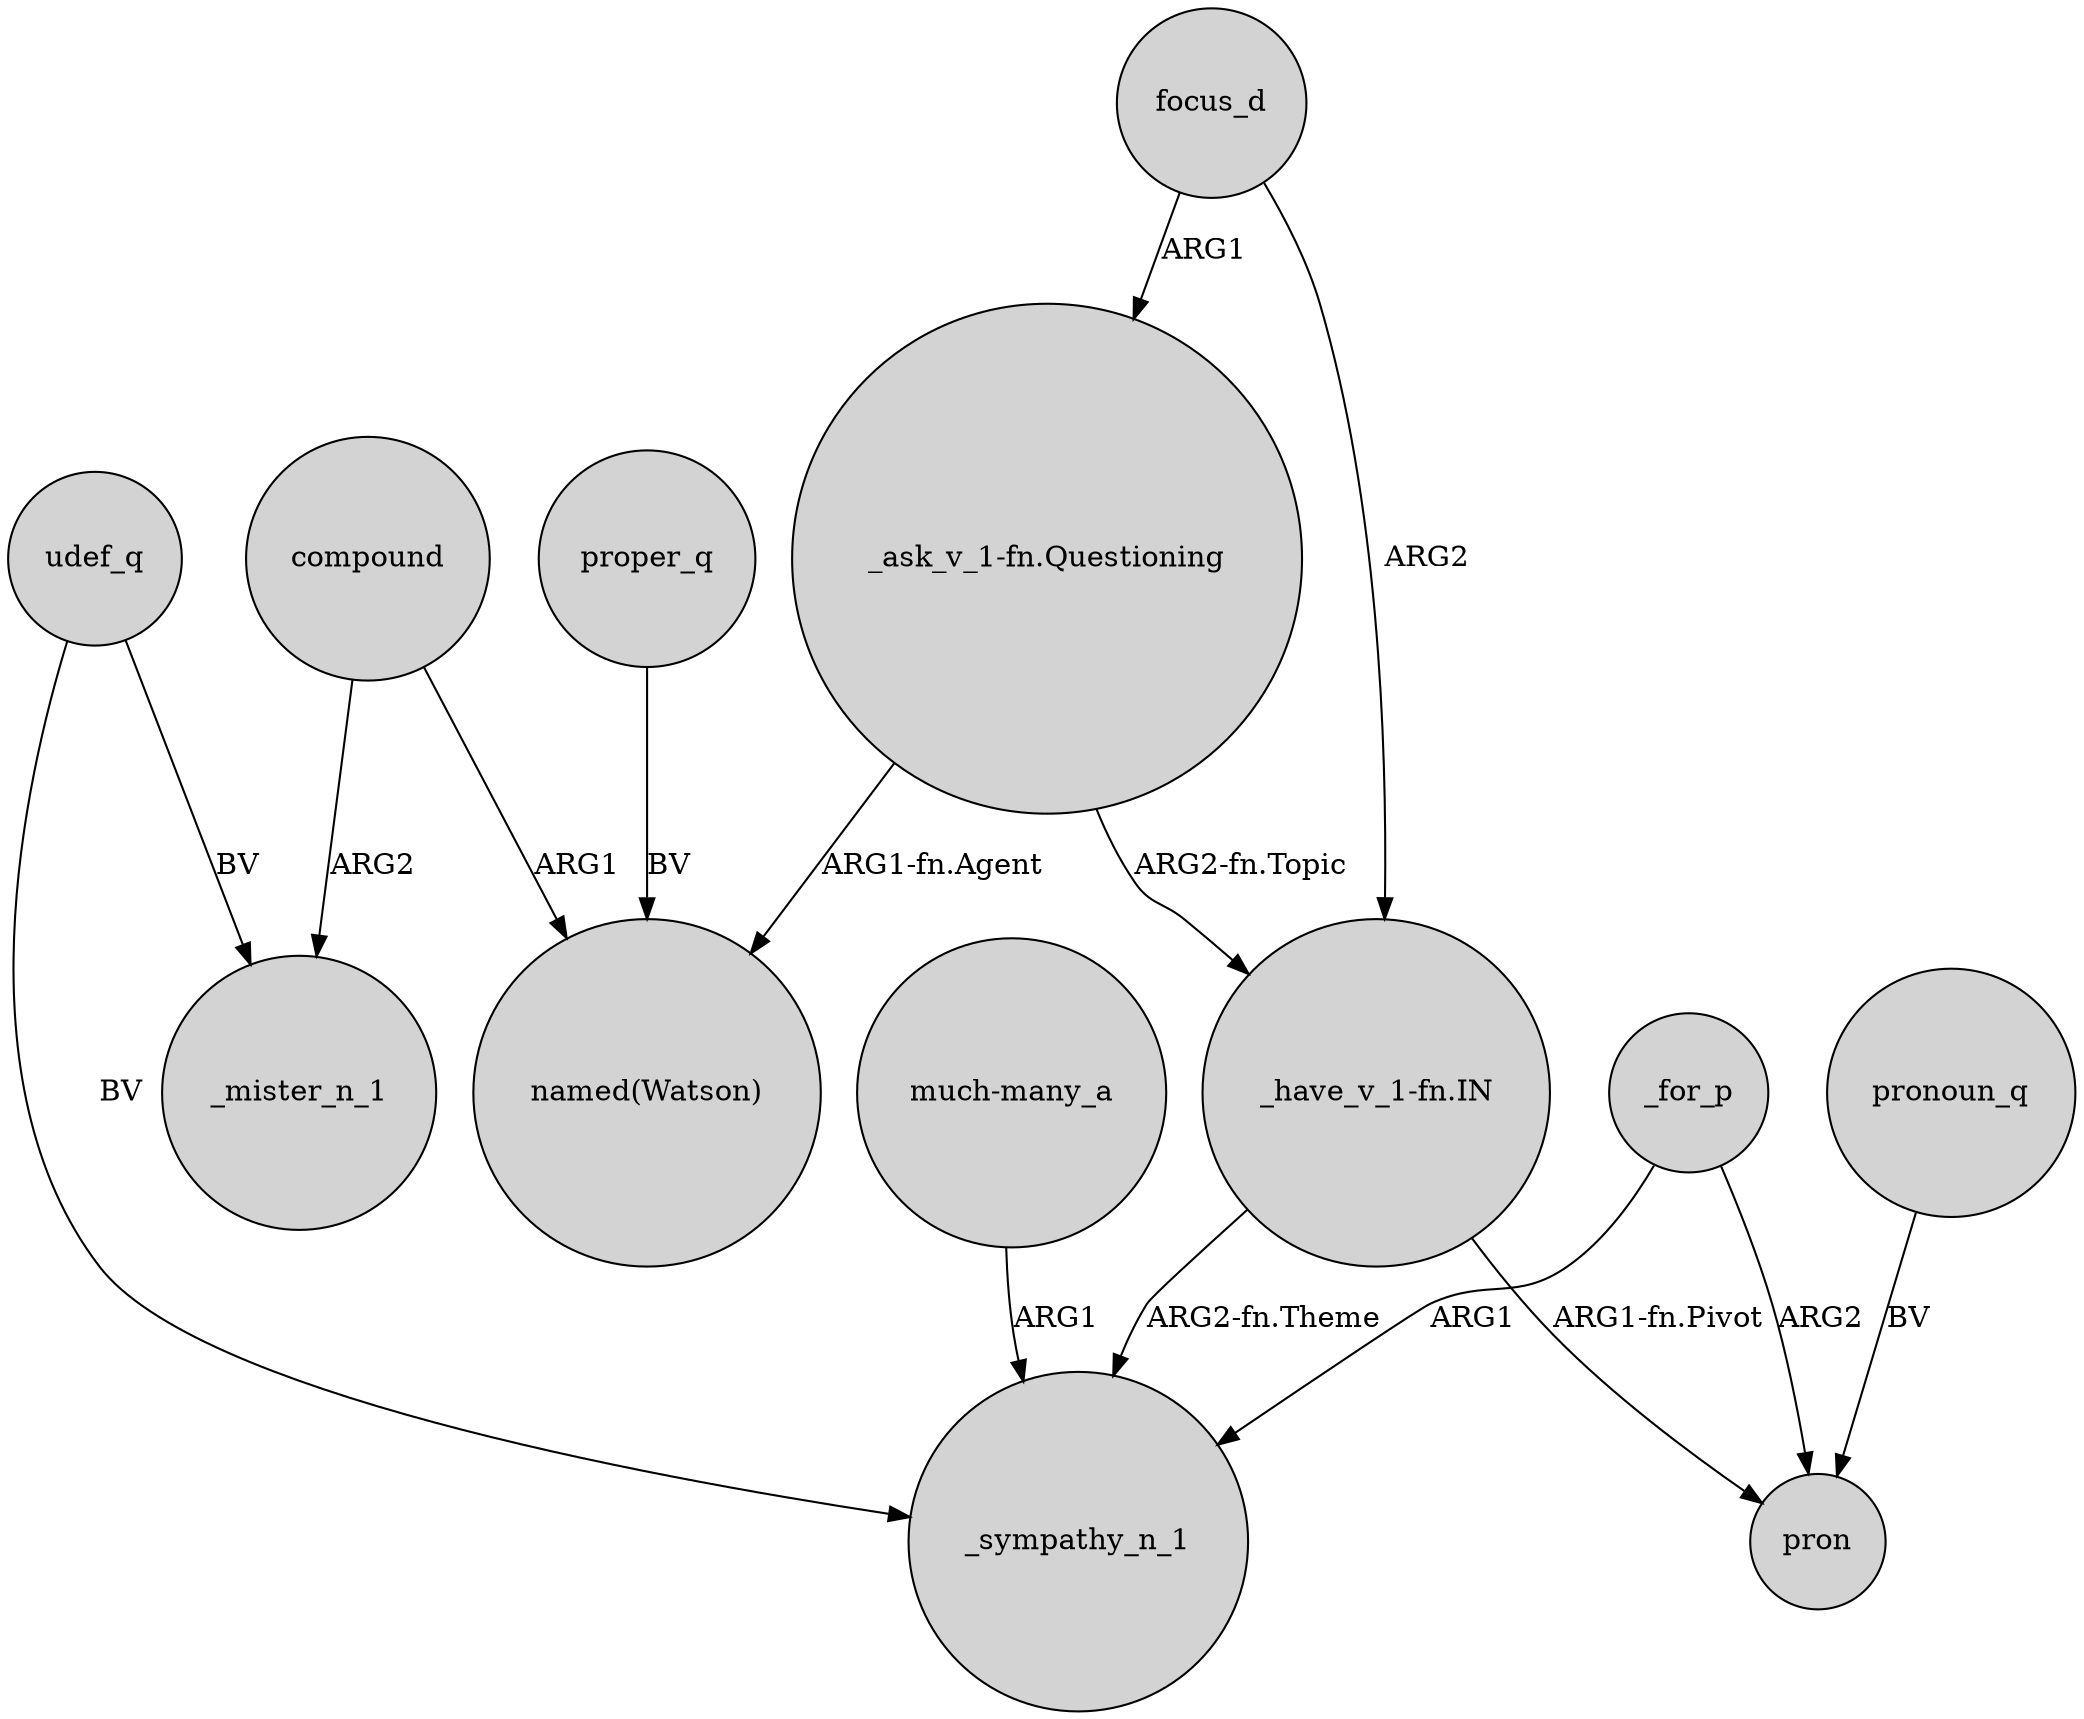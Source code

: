 digraph {
	node [shape=circle style=filled]
	udef_q -> _mister_n_1 [label=BV]
	"much-many_a" -> _sympathy_n_1 [label=ARG1]
	focus_d -> "_ask_v_1-fn.Questioning" [label=ARG1]
	_for_p -> pron [label=ARG2]
	compound -> "named(Watson)" [label=ARG1]
	"_ask_v_1-fn.Questioning" -> "named(Watson)" [label="ARG1-fn.Agent"]
	"_ask_v_1-fn.Questioning" -> "_have_v_1-fn.IN" [label="ARG2-fn.Topic"]
	"_have_v_1-fn.IN" -> pron [label="ARG1-fn.Pivot"]
	proper_q -> "named(Watson)" [label=BV]
	"_have_v_1-fn.IN" -> _sympathy_n_1 [label="ARG2-fn.Theme"]
	focus_d -> "_have_v_1-fn.IN" [label=ARG2]
	udef_q -> _sympathy_n_1 [label=BV]
	compound -> _mister_n_1 [label=ARG2]
	_for_p -> _sympathy_n_1 [label=ARG1]
	pronoun_q -> pron [label=BV]
}
